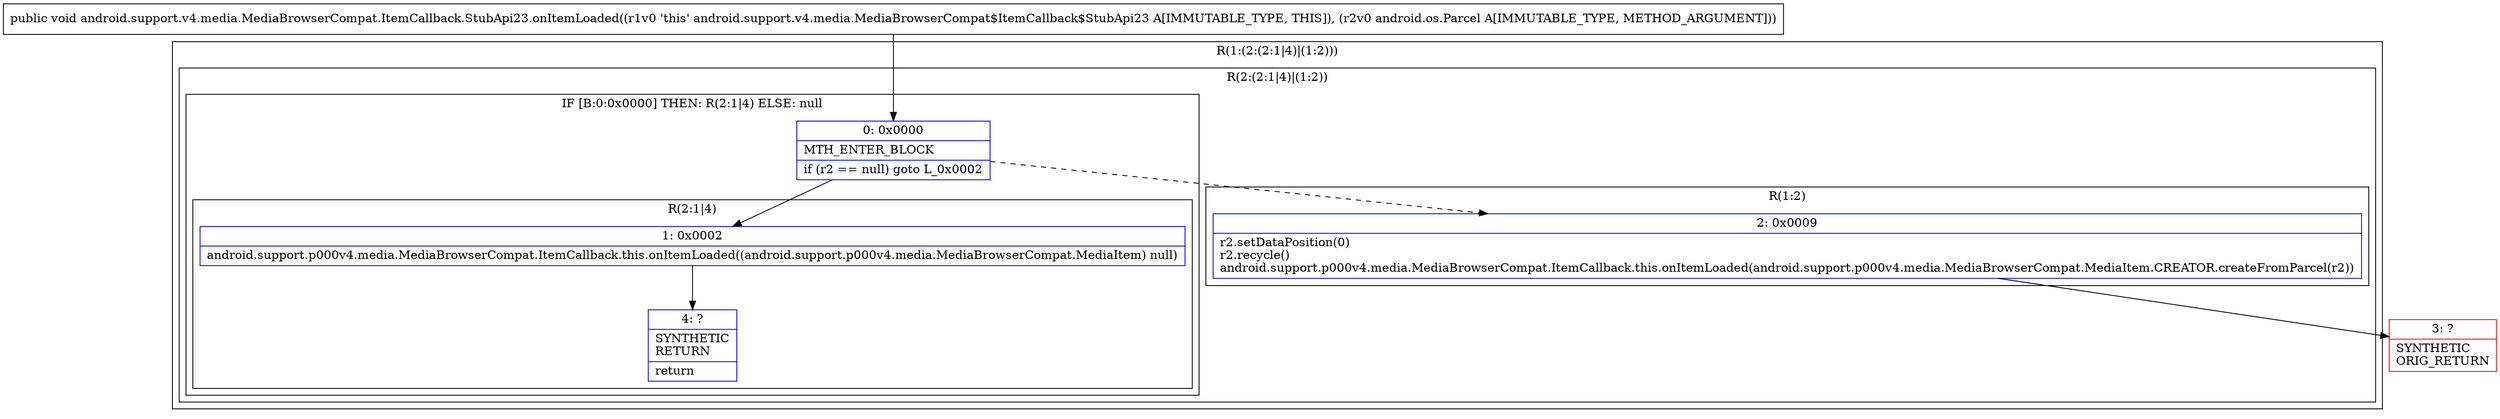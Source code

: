 digraph "CFG forandroid.support.v4.media.MediaBrowserCompat.ItemCallback.StubApi23.onItemLoaded(Landroid\/os\/Parcel;)V" {
subgraph cluster_Region_1566799878 {
label = "R(1:(2:(2:1|4)|(1:2)))";
node [shape=record,color=blue];
subgraph cluster_Region_1971603824 {
label = "R(2:(2:1|4)|(1:2))";
node [shape=record,color=blue];
subgraph cluster_IfRegion_2098021290 {
label = "IF [B:0:0x0000] THEN: R(2:1|4) ELSE: null";
node [shape=record,color=blue];
Node_0 [shape=record,label="{0\:\ 0x0000|MTH_ENTER_BLOCK\l|if (r2 == null) goto L_0x0002\l}"];
subgraph cluster_Region_30505088 {
label = "R(2:1|4)";
node [shape=record,color=blue];
Node_1 [shape=record,label="{1\:\ 0x0002|android.support.p000v4.media.MediaBrowserCompat.ItemCallback.this.onItemLoaded((android.support.p000v4.media.MediaBrowserCompat.MediaItem) null)\l}"];
Node_4 [shape=record,label="{4\:\ ?|SYNTHETIC\lRETURN\l|return\l}"];
}
}
subgraph cluster_Region_1203016692 {
label = "R(1:2)";
node [shape=record,color=blue];
Node_2 [shape=record,label="{2\:\ 0x0009|r2.setDataPosition(0)\lr2.recycle()\landroid.support.p000v4.media.MediaBrowserCompat.ItemCallback.this.onItemLoaded(android.support.p000v4.media.MediaBrowserCompat.MediaItem.CREATOR.createFromParcel(r2))\l}"];
}
}
}
Node_3 [shape=record,color=red,label="{3\:\ ?|SYNTHETIC\lORIG_RETURN\l}"];
MethodNode[shape=record,label="{public void android.support.v4.media.MediaBrowserCompat.ItemCallback.StubApi23.onItemLoaded((r1v0 'this' android.support.v4.media.MediaBrowserCompat$ItemCallback$StubApi23 A[IMMUTABLE_TYPE, THIS]), (r2v0 android.os.Parcel A[IMMUTABLE_TYPE, METHOD_ARGUMENT])) }"];
MethodNode -> Node_0;
Node_0 -> Node_1;
Node_0 -> Node_2[style=dashed];
Node_1 -> Node_4;
Node_2 -> Node_3;
}

